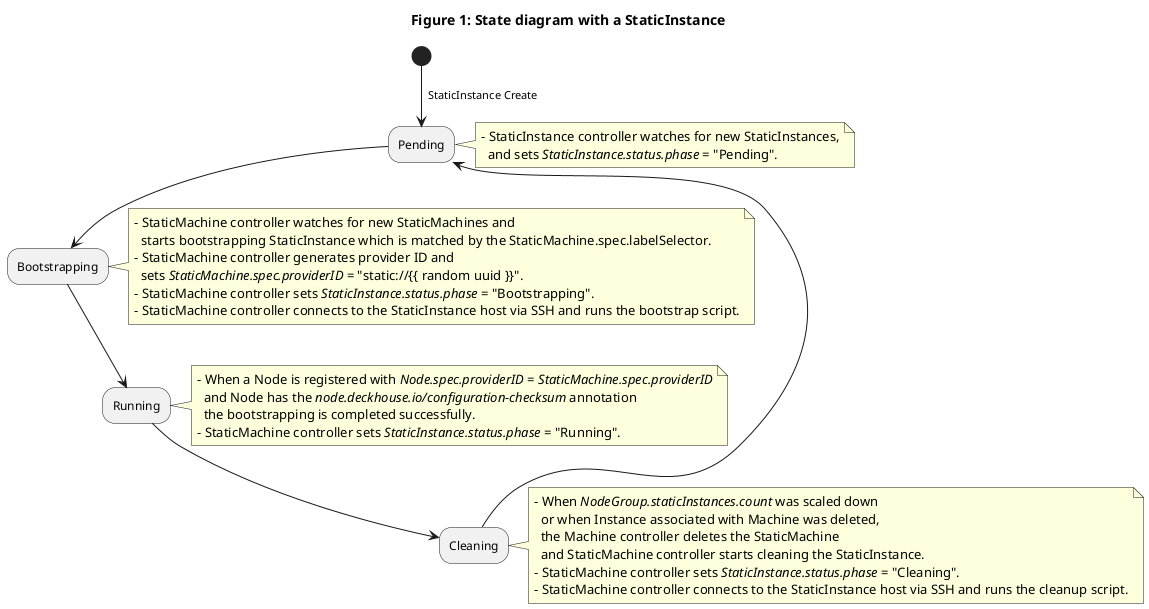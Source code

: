 @startuml
title Figure 1: State diagram with a StaticInstance

(*) --> [  StaticInstance Create  ] "Pending"

note right
- StaticInstance controller watches for new StaticInstances,
  and sets //StaticInstance.status.phase// = "Pending".
end note

"Pending" --> "Bootstrapping"

note right
- StaticMachine controller watches for new StaticMachines and
  starts bootstrapping StaticInstance which is matched by the StaticMachine.spec.labelSelector.
- StaticMachine controller generates provider ID and
  sets //StaticMachine.spec.providerID// = "static://{{ random uuid }}".
- StaticMachine controller sets //StaticInstance.status.phase// = "Bootstrapping".
- StaticMachine controller connects to the StaticInstance host via SSH and runs the bootstrap script.
end note

"Bootstrapping" --> "Running"

note right
- When a Node is registered with //Node.spec.providerID// = //StaticMachine.spec.providerID//
  and Node has the //node.deckhouse.io/configuration-checksum// annotation
  the bootstrapping is completed successfully.
- StaticMachine controller sets //StaticInstance.status.phase// = "Running".
end note

"Running" --> "Cleaning"

note right
- When //NodeGroup.staticInstances.count// was scaled down
  or when Instance associated with Machine was deleted,
  the Machine controller deletes the StaticMachine
  and StaticMachine controller starts cleaning the StaticInstance.
- StaticMachine controller sets //StaticInstance.status.phase// = "Cleaning".
- StaticMachine controller connects to the StaticInstance host via SSH and runs the cleanup script.
end note

"Cleaning" --> "Pending"

hide footbox
@enduml
